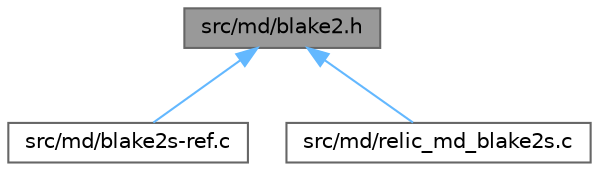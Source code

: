 digraph "src/md/blake2.h"
{
 // LATEX_PDF_SIZE
  bgcolor="transparent";
  edge [fontname=Helvetica,fontsize=10,labelfontname=Helvetica,labelfontsize=10];
  node [fontname=Helvetica,fontsize=10,shape=box,height=0.2,width=0.4];
  Node1 [id="Node000001",label="src/md/blake2.h",height=0.2,width=0.4,color="gray40", fillcolor="grey60", style="filled", fontcolor="black",tooltip=" "];
  Node1 -> Node2 [id="edge1_Node000001_Node000002",dir="back",color="steelblue1",style="solid",tooltip=" "];
  Node2 [id="Node000002",label="src/md/blake2s-ref.c",height=0.2,width=0.4,color="grey40", fillcolor="white", style="filled",URL="$d7/d4a/blake2s-ref_8c.html",tooltip=" "];
  Node1 -> Node3 [id="edge2_Node000001_Node000003",dir="back",color="steelblue1",style="solid",tooltip=" "];
  Node3 [id="Node000003",label="src/md/relic_md_blake2s.c",height=0.2,width=0.4,color="grey40", fillcolor="white", style="filled",URL="$d1/dcb/relic__md__blake2s_8c.html",tooltip=" "];
}
